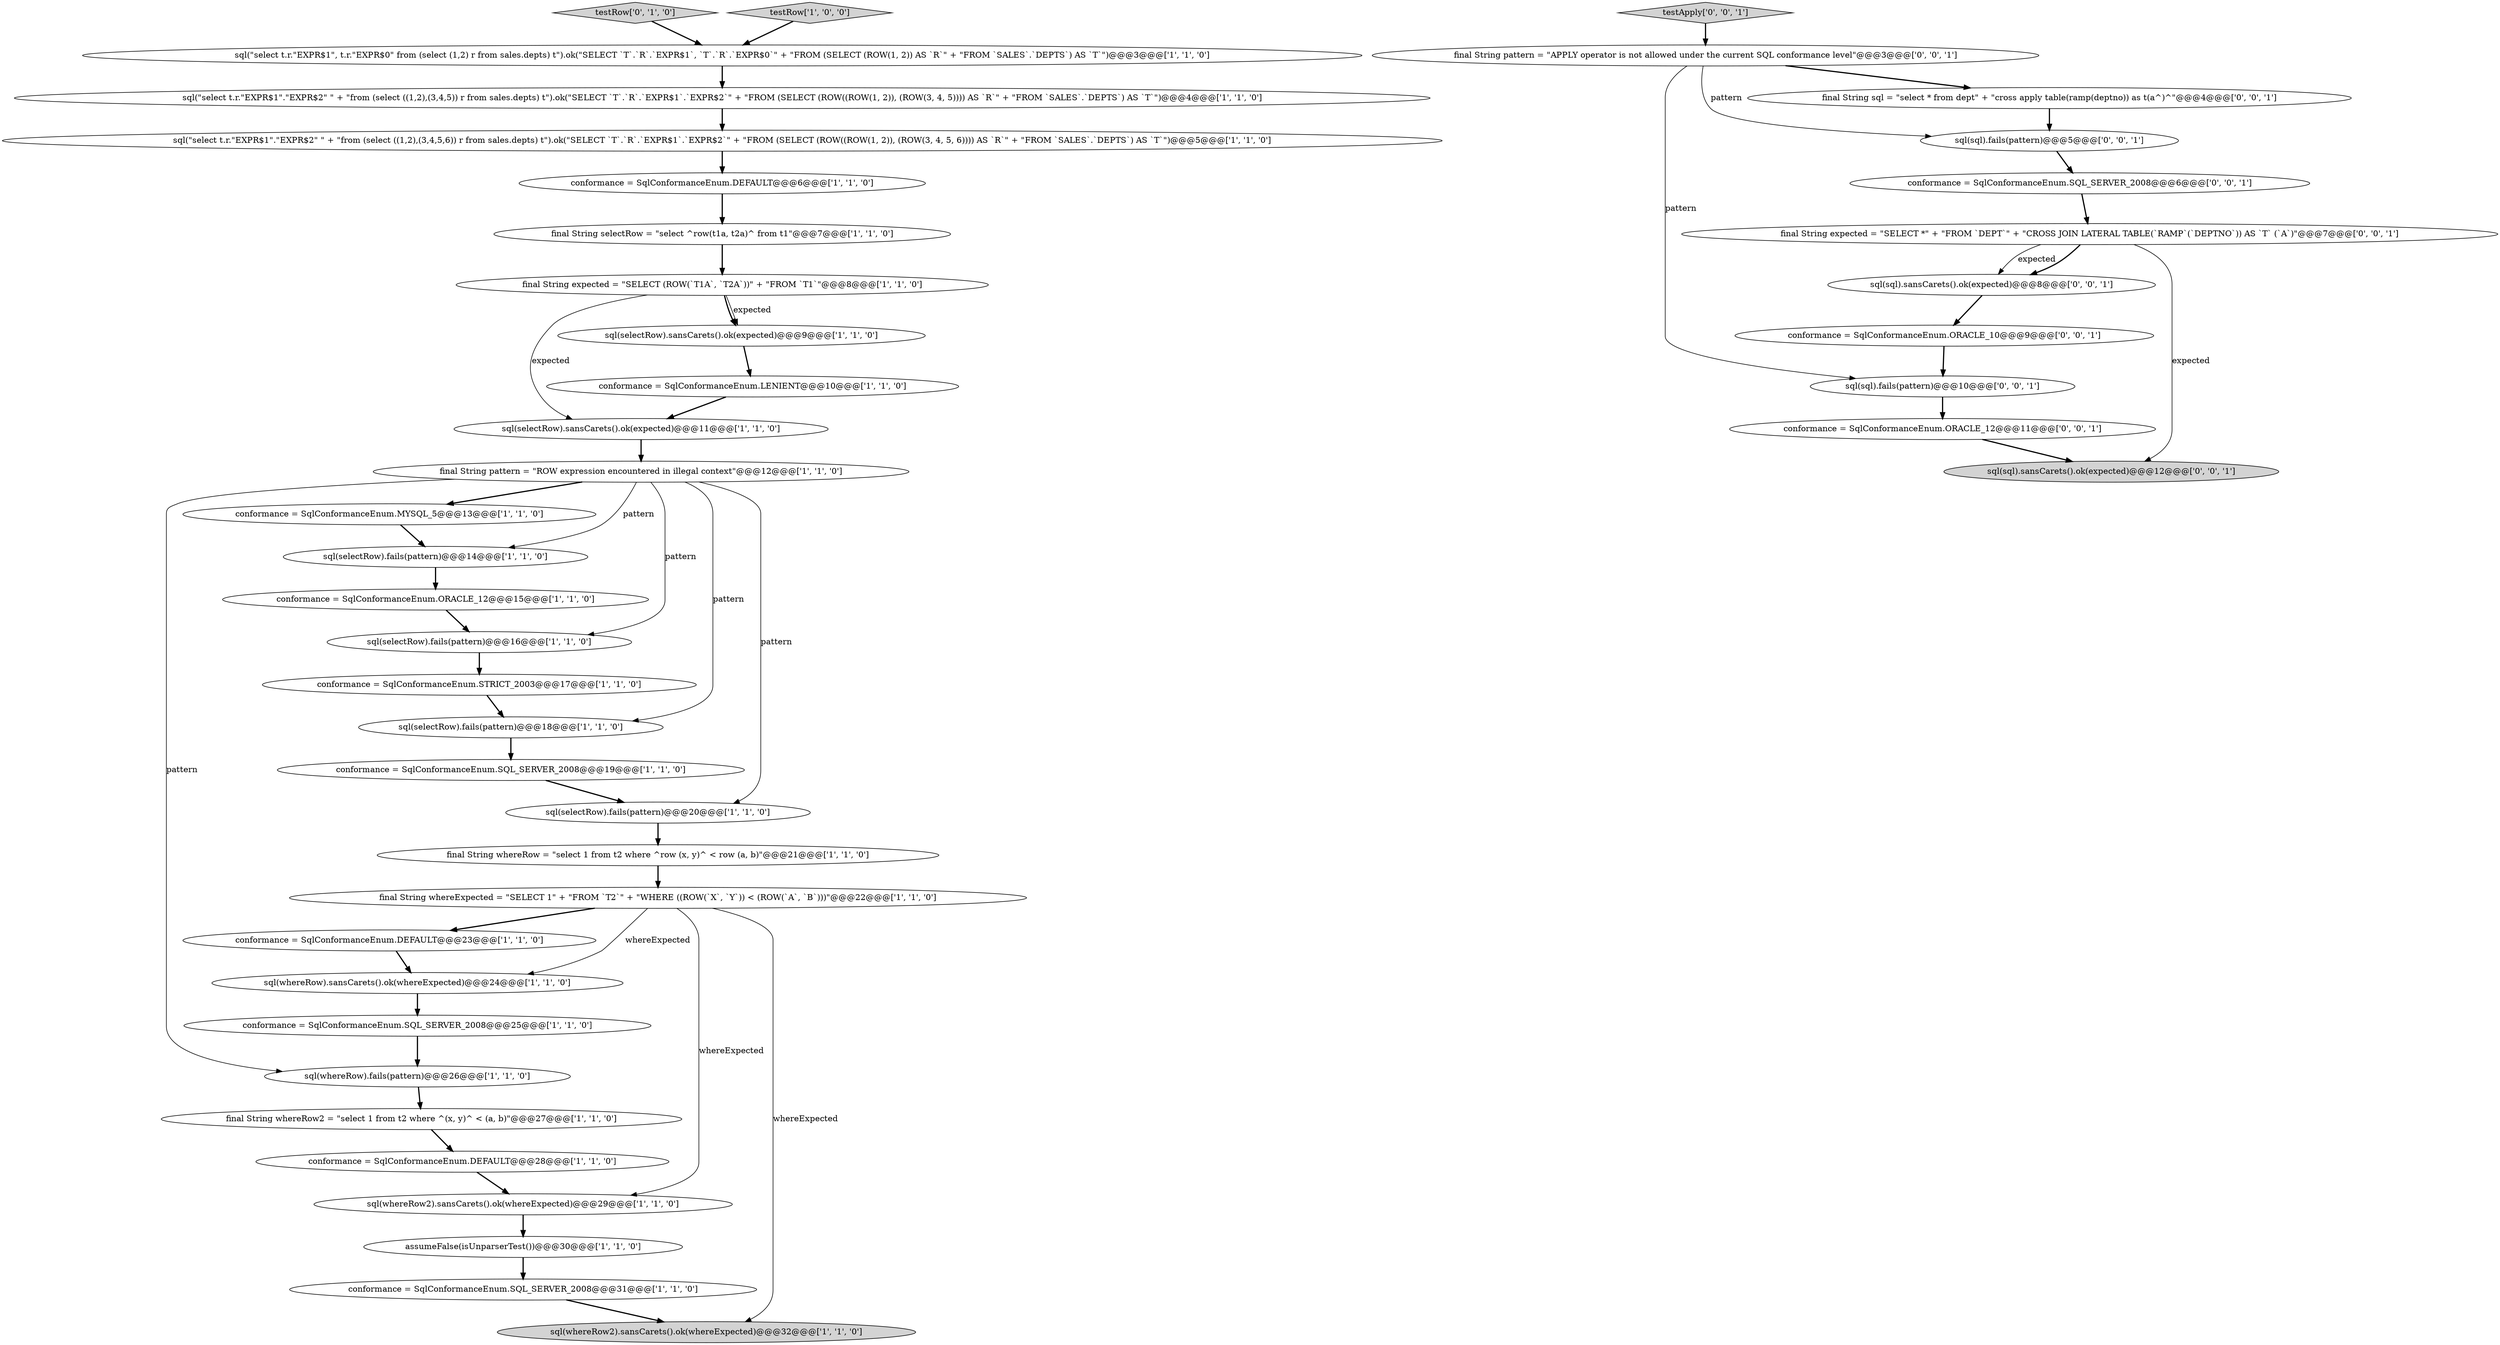 digraph {
26 [style = filled, label = "sql(whereRow2).sansCarets().ok(whereExpected)@@@32@@@['1', '1', '0']", fillcolor = lightgray, shape = ellipse image = "AAA0AAABBB1BBB"];
35 [style = filled, label = "sql(sql).fails(pattern)@@@10@@@['0', '0', '1']", fillcolor = white, shape = ellipse image = "AAA0AAABBB3BBB"];
13 [style = filled, label = "final String pattern = \"ROW expression encountered in illegal context\"@@@12@@@['1', '1', '0']", fillcolor = white, shape = ellipse image = "AAA0AAABBB1BBB"];
0 [style = filled, label = "conformance = SqlConformanceEnum.DEFAULT@@@23@@@['1', '1', '0']", fillcolor = white, shape = ellipse image = "AAA0AAABBB1BBB"];
8 [style = filled, label = "final String whereExpected = \"SELECT 1\" + \"FROM `T2`\" + \"WHERE ((ROW(`X`, `Y`)) < (ROW(`A`, `B`)))\"@@@22@@@['1', '1', '0']", fillcolor = white, shape = ellipse image = "AAA0AAABBB1BBB"];
30 [style = filled, label = "final String whereRow2 = \"select 1 from t2 where ^(x, y)^ < (a, b)\"@@@27@@@['1', '1', '0']", fillcolor = white, shape = ellipse image = "AAA0AAABBB1BBB"];
2 [style = filled, label = "conformance = SqlConformanceEnum.SQL_SERVER_2008@@@19@@@['1', '1', '0']", fillcolor = white, shape = ellipse image = "AAA0AAABBB1BBB"];
40 [style = filled, label = "final String expected = \"SELECT *\" + \"FROM `DEPT`\" + \"CROSS JOIN LATERAL TABLE(`RAMP`(`DEPTNO`)) AS `T` (`A`)\"@@@7@@@['0', '0', '1']", fillcolor = white, shape = ellipse image = "AAA0AAABBB3BBB"];
18 [style = filled, label = "final String expected = \"SELECT (ROW(`T1A`, `T2A`))\" + \"FROM `T1`\"@@@8@@@['1', '1', '0']", fillcolor = white, shape = ellipse image = "AAA0AAABBB1BBB"];
16 [style = filled, label = "final String whereRow = \"select 1 from t2 where ^row (x, y)^ < row (a, b)\"@@@21@@@['1', '1', '0']", fillcolor = white, shape = ellipse image = "AAA0AAABBB1BBB"];
19 [style = filled, label = "final String selectRow = \"select ^row(t1a, t2a)^ from t1\"@@@7@@@['1', '1', '0']", fillcolor = white, shape = ellipse image = "AAA0AAABBB1BBB"];
10 [style = filled, label = "sql(whereRow).sansCarets().ok(whereExpected)@@@24@@@['1', '1', '0']", fillcolor = white, shape = ellipse image = "AAA0AAABBB1BBB"];
4 [style = filled, label = "conformance = SqlConformanceEnum.DEFAULT@@@6@@@['1', '1', '0']", fillcolor = white, shape = ellipse image = "AAA0AAABBB1BBB"];
31 [style = filled, label = "testRow['0', '1', '0']", fillcolor = lightgray, shape = diamond image = "AAA0AAABBB2BBB"];
41 [style = filled, label = "testApply['0', '0', '1']", fillcolor = lightgray, shape = diamond image = "AAA0AAABBB3BBB"];
29 [style = filled, label = "testRow['1', '0', '0']", fillcolor = lightgray, shape = diamond image = "AAA0AAABBB1BBB"];
1 [style = filled, label = "sql(selectRow).sansCarets().ok(expected)@@@9@@@['1', '1', '0']", fillcolor = white, shape = ellipse image = "AAA0AAABBB1BBB"];
23 [style = filled, label = "sql(selectRow).fails(pattern)@@@20@@@['1', '1', '0']", fillcolor = white, shape = ellipse image = "AAA0AAABBB1BBB"];
38 [style = filled, label = "conformance = SqlConformanceEnum.ORACLE_10@@@9@@@['0', '0', '1']", fillcolor = white, shape = ellipse image = "AAA0AAABBB3BBB"];
42 [style = filled, label = "sql(sql).fails(pattern)@@@5@@@['0', '0', '1']", fillcolor = white, shape = ellipse image = "AAA0AAABBB3BBB"];
32 [style = filled, label = "final String pattern = \"APPLY operator is not allowed under the current SQL conformance level\"@@@3@@@['0', '0', '1']", fillcolor = white, shape = ellipse image = "AAA0AAABBB3BBB"];
33 [style = filled, label = "conformance = SqlConformanceEnum.SQL_SERVER_2008@@@6@@@['0', '0', '1']", fillcolor = white, shape = ellipse image = "AAA0AAABBB3BBB"];
39 [style = filled, label = "conformance = SqlConformanceEnum.ORACLE_12@@@11@@@['0', '0', '1']", fillcolor = white, shape = ellipse image = "AAA0AAABBB3BBB"];
15 [style = filled, label = "conformance = SqlConformanceEnum.SQL_SERVER_2008@@@31@@@['1', '1', '0']", fillcolor = white, shape = ellipse image = "AAA0AAABBB1BBB"];
14 [style = filled, label = "conformance = SqlConformanceEnum.SQL_SERVER_2008@@@25@@@['1', '1', '0']", fillcolor = white, shape = ellipse image = "AAA0AAABBB1BBB"];
36 [style = filled, label = "sql(sql).sansCarets().ok(expected)@@@12@@@['0', '0', '1']", fillcolor = lightgray, shape = ellipse image = "AAA0AAABBB3BBB"];
22 [style = filled, label = "sql(\"select t.r.\"EXPR$1\".\"EXPR$2\" \" + \"from (select ((1,2),(3,4,5)) r from sales.depts) t\").ok(\"SELECT `T`.`R`.`EXPR$1`.`EXPR$2`\" + \"FROM (SELECT (ROW((ROW(1, 2)), (ROW(3, 4, 5)))) AS `R`\" + \"FROM `SALES`.`DEPTS`) AS `T`\")@@@4@@@['1', '1', '0']", fillcolor = white, shape = ellipse image = "AAA0AAABBB1BBB"];
17 [style = filled, label = "sql(whereRow2).sansCarets().ok(whereExpected)@@@29@@@['1', '1', '0']", fillcolor = white, shape = ellipse image = "AAA0AAABBB1BBB"];
25 [style = filled, label = "sql(whereRow).fails(pattern)@@@26@@@['1', '1', '0']", fillcolor = white, shape = ellipse image = "AAA0AAABBB1BBB"];
27 [style = filled, label = "sql(selectRow).fails(pattern)@@@16@@@['1', '1', '0']", fillcolor = white, shape = ellipse image = "AAA0AAABBB1BBB"];
24 [style = filled, label = "sql(\"select t.r.\"EXPR$1\", t.r.\"EXPR$0\" from (select (1,2) r from sales.depts) t\").ok(\"SELECT `T`.`R`.`EXPR$1`, `T`.`R`.`EXPR$0`\" + \"FROM (SELECT (ROW(1, 2)) AS `R`\" + \"FROM `SALES`.`DEPTS`) AS `T`\")@@@3@@@['1', '1', '0']", fillcolor = white, shape = ellipse image = "AAA0AAABBB1BBB"];
11 [style = filled, label = "conformance = SqlConformanceEnum.LENIENT@@@10@@@['1', '1', '0']", fillcolor = white, shape = ellipse image = "AAA0AAABBB1BBB"];
3 [style = filled, label = "sql(\"select t.r.\"EXPR$1\".\"EXPR$2\" \" + \"from (select ((1,2),(3,4,5,6)) r from sales.depts) t\").ok(\"SELECT `T`.`R`.`EXPR$1`.`EXPR$2`\" + \"FROM (SELECT (ROW((ROW(1, 2)), (ROW(3, 4, 5, 6)))) AS `R`\" + \"FROM `SALES`.`DEPTS`) AS `T`\")@@@5@@@['1', '1', '0']", fillcolor = white, shape = ellipse image = "AAA0AAABBB1BBB"];
20 [style = filled, label = "sql(selectRow).fails(pattern)@@@14@@@['1', '1', '0']", fillcolor = white, shape = ellipse image = "AAA0AAABBB1BBB"];
21 [style = filled, label = "conformance = SqlConformanceEnum.DEFAULT@@@28@@@['1', '1', '0']", fillcolor = white, shape = ellipse image = "AAA0AAABBB1BBB"];
5 [style = filled, label = "conformance = SqlConformanceEnum.MYSQL_5@@@13@@@['1', '1', '0']", fillcolor = white, shape = ellipse image = "AAA0AAABBB1BBB"];
7 [style = filled, label = "conformance = SqlConformanceEnum.STRICT_2003@@@17@@@['1', '1', '0']", fillcolor = white, shape = ellipse image = "AAA0AAABBB1BBB"];
37 [style = filled, label = "final String sql = \"select * from dept\" + \"cross apply table(ramp(deptno)) as t(a^)^\"@@@4@@@['0', '0', '1']", fillcolor = white, shape = ellipse image = "AAA0AAABBB3BBB"];
34 [style = filled, label = "sql(sql).sansCarets().ok(expected)@@@8@@@['0', '0', '1']", fillcolor = white, shape = ellipse image = "AAA0AAABBB3BBB"];
6 [style = filled, label = "conformance = SqlConformanceEnum.ORACLE_12@@@15@@@['1', '1', '0']", fillcolor = white, shape = ellipse image = "AAA0AAABBB1BBB"];
28 [style = filled, label = "sql(selectRow).sansCarets().ok(expected)@@@11@@@['1', '1', '0']", fillcolor = white, shape = ellipse image = "AAA0AAABBB1BBB"];
12 [style = filled, label = "assumeFalse(isUnparserTest())@@@30@@@['1', '1', '0']", fillcolor = white, shape = ellipse image = "AAA0AAABBB1BBB"];
9 [style = filled, label = "sql(selectRow).fails(pattern)@@@18@@@['1', '1', '0']", fillcolor = white, shape = ellipse image = "AAA0AAABBB1BBB"];
11->28 [style = bold, label=""];
23->16 [style = bold, label=""];
19->18 [style = bold, label=""];
14->25 [style = bold, label=""];
41->32 [style = bold, label=""];
32->37 [style = bold, label=""];
16->8 [style = bold, label=""];
5->20 [style = bold, label=""];
10->14 [style = bold, label=""];
9->2 [style = bold, label=""];
40->34 [style = solid, label="expected"];
25->30 [style = bold, label=""];
31->24 [style = bold, label=""];
35->39 [style = bold, label=""];
4->19 [style = bold, label=""];
12->15 [style = bold, label=""];
13->9 [style = solid, label="pattern"];
42->33 [style = bold, label=""];
28->13 [style = bold, label=""];
32->42 [style = solid, label="pattern"];
40->34 [style = bold, label=""];
20->6 [style = bold, label=""];
8->10 [style = solid, label="whereExpected"];
24->22 [style = bold, label=""];
3->4 [style = bold, label=""];
1->11 [style = bold, label=""];
15->26 [style = bold, label=""];
13->20 [style = solid, label="pattern"];
8->0 [style = bold, label=""];
22->3 [style = bold, label=""];
7->9 [style = bold, label=""];
2->23 [style = bold, label=""];
6->27 [style = bold, label=""];
0->10 [style = bold, label=""];
30->21 [style = bold, label=""];
17->12 [style = bold, label=""];
18->1 [style = solid, label="expected"];
33->40 [style = bold, label=""];
8->26 [style = solid, label="whereExpected"];
18->1 [style = bold, label=""];
13->25 [style = solid, label="pattern"];
27->7 [style = bold, label=""];
40->36 [style = solid, label="expected"];
13->5 [style = bold, label=""];
18->28 [style = solid, label="expected"];
34->38 [style = bold, label=""];
8->17 [style = solid, label="whereExpected"];
38->35 [style = bold, label=""];
29->24 [style = bold, label=""];
13->23 [style = solid, label="pattern"];
39->36 [style = bold, label=""];
21->17 [style = bold, label=""];
32->35 [style = solid, label="pattern"];
37->42 [style = bold, label=""];
13->27 [style = solid, label="pattern"];
}
